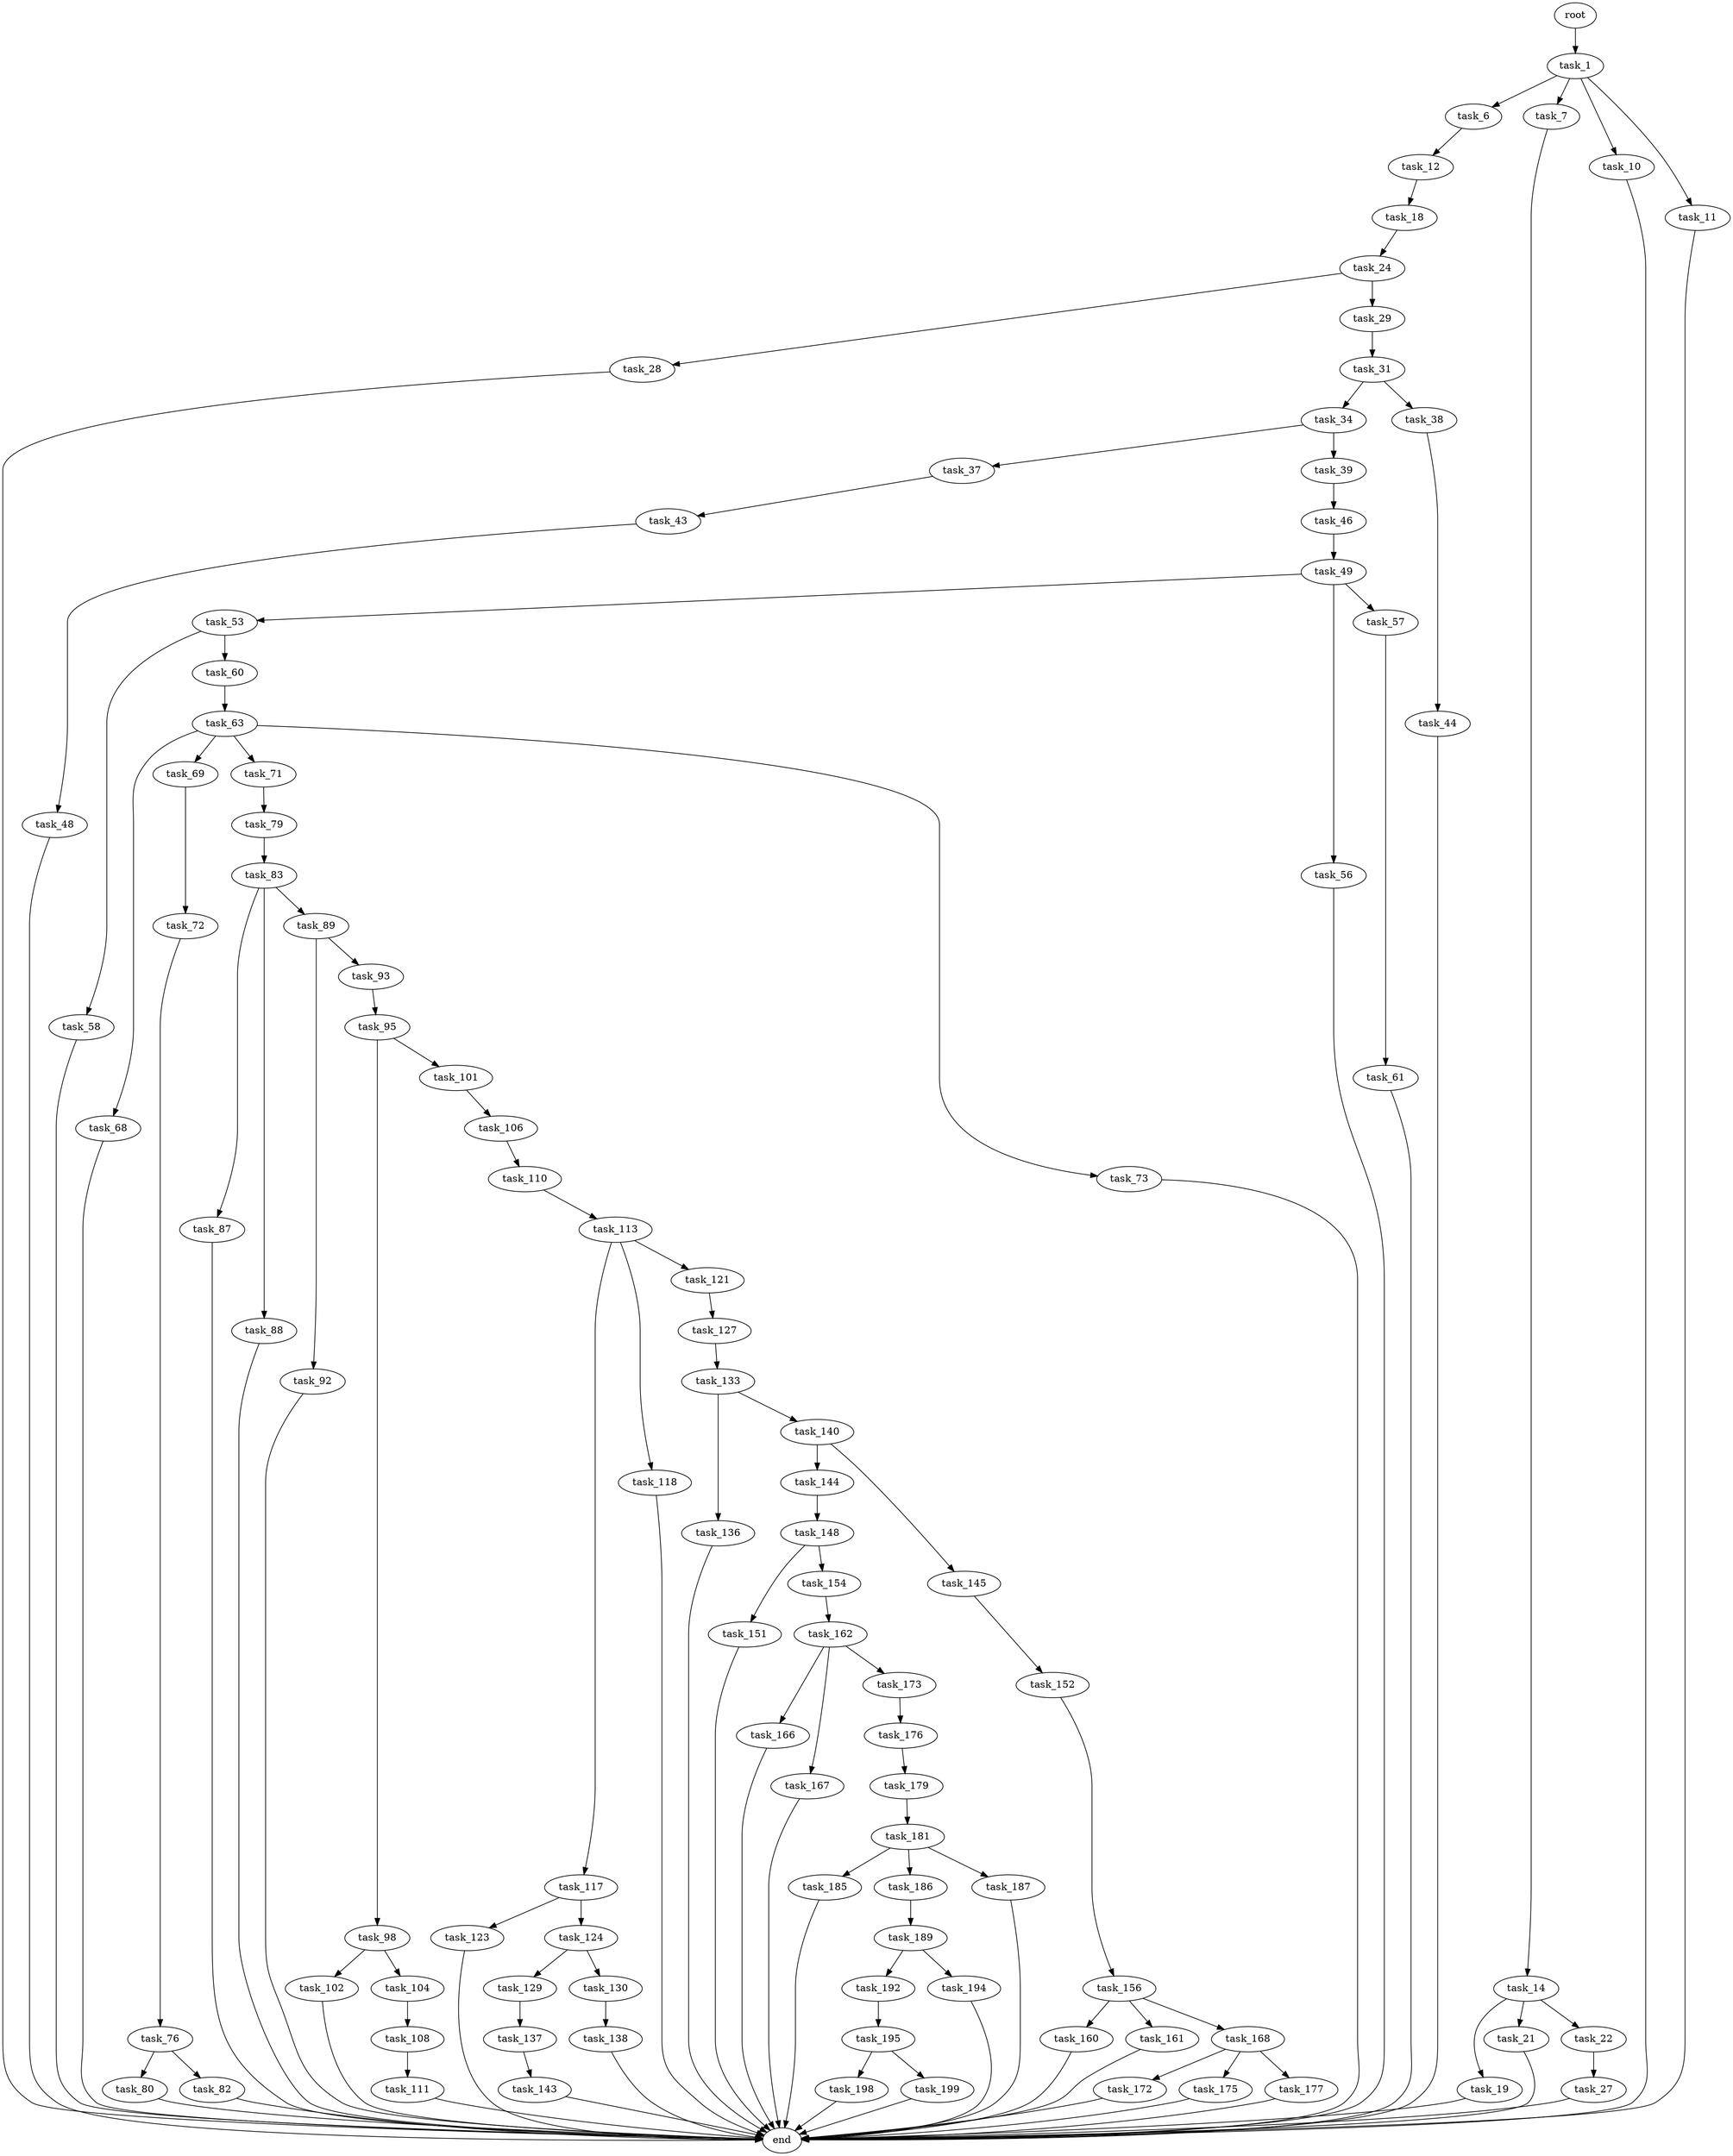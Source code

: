 digraph G {
  root [size="0.000000"];
  task_1 [size="5320418205.000000"];
  task_6 [size="782757789696.000000"];
  task_7 [size="21550621547.000000"];
  task_10 [size="3948079224.000000"];
  task_11 [size="81694024502.000000"];
  task_12 [size="549755813888.000000"];
  task_14 [size="1099570999895.000000"];
  task_18 [size="33095980605.000000"];
  task_19 [size="231928233984.000000"];
  task_21 [size="3031308805.000000"];
  task_22 [size="7934765808.000000"];
  task_24 [size="86023668645.000000"];
  task_27 [size="73798786300.000000"];
  task_28 [size="549755813888.000000"];
  task_29 [size="33207588088.000000"];
  task_31 [size="179499313817.000000"];
  task_34 [size="1389416473647.000000"];
  task_37 [size="986971463416.000000"];
  task_38 [size="425424844694.000000"];
  task_39 [size="14369241459.000000"];
  task_43 [size="218351449277.000000"];
  task_44 [size="782757789696.000000"];
  task_46 [size="528600460653.000000"];
  task_48 [size="68719476736.000000"];
  task_49 [size="273865776473.000000"];
  task_53 [size="17479795975.000000"];
  task_56 [size="1073741824000.000000"];
  task_57 [size="805782834573.000000"];
  task_58 [size="42598934963.000000"];
  task_60 [size="863378962519.000000"];
  task_61 [size="172739572813.000000"];
  task_63 [size="28991029248.000000"];
  task_68 [size="303108122676.000000"];
  task_69 [size="68719476736.000000"];
  task_71 [size="1301542277513.000000"];
  task_72 [size="236624731717.000000"];
  task_73 [size="1990882563.000000"];
  task_76 [size="38718416376.000000"];
  task_79 [size="151937262993.000000"];
  task_80 [size="28991029248.000000"];
  task_82 [size="388894395097.000000"];
  task_83 [size="5805667533.000000"];
  task_87 [size="30034066213.000000"];
  task_88 [size="9953156209.000000"];
  task_89 [size="368293445632.000000"];
  task_92 [size="17090894216.000000"];
  task_93 [size="549755813888.000000"];
  task_95 [size="14481450398.000000"];
  task_98 [size="883955219329.000000"];
  task_101 [size="782757789696.000000"];
  task_102 [size="549755813888.000000"];
  task_104 [size="17750553824.000000"];
  task_106 [size="392828718542.000000"];
  task_108 [size="4170134862.000000"];
  task_110 [size="1039188678518.000000"];
  task_111 [size="231928233984.000000"];
  task_113 [size="19371493707.000000"];
  task_117 [size="464150960429.000000"];
  task_118 [size="11735951227.000000"];
  task_121 [size="6921937808.000000"];
  task_123 [size="244687389670.000000"];
  task_124 [size="549755813888.000000"];
  task_127 [size="16464470903.000000"];
  task_129 [size="1073741824000.000000"];
  task_130 [size="65633220858.000000"];
  task_133 [size="54713975779.000000"];
  task_136 [size="417854427757.000000"];
  task_137 [size="5812281602.000000"];
  task_138 [size="133125457539.000000"];
  task_140 [size="231928233984.000000"];
  task_143 [size="1551776310.000000"];
  task_144 [size="4371584428.000000"];
  task_145 [size="3904022058.000000"];
  task_148 [size="86749941480.000000"];
  task_151 [size="729726344547.000000"];
  task_152 [size="368293445632.000000"];
  task_154 [size="51366182699.000000"];
  task_156 [size="1680850283.000000"];
  task_160 [size="581501173113.000000"];
  task_161 [size="5334274254.000000"];
  task_162 [size="134217728000.000000"];
  task_166 [size="368293445632.000000"];
  task_167 [size="40592531423.000000"];
  task_168 [size="297819091822.000000"];
  task_172 [size="23512636843.000000"];
  task_173 [size="28991029248.000000"];
  task_175 [size="4187274747.000000"];
  task_176 [size="231928233984.000000"];
  task_177 [size="549755813888.000000"];
  task_179 [size="2269613878.000000"];
  task_181 [size="20953495300.000000"];
  task_185 [size="28991029248.000000"];
  task_186 [size="41669460715.000000"];
  task_187 [size="58222631455.000000"];
  task_189 [size="4052173685.000000"];
  task_192 [size="8589934592.000000"];
  task_194 [size="68719476736.000000"];
  task_195 [size="68719476736.000000"];
  task_198 [size="28991029248.000000"];
  task_199 [size="45298839291.000000"];
  end [size="0.000000"];

  root -> task_1 [size="1.000000"];
  task_1 -> task_6 [size="536870912.000000"];
  task_1 -> task_7 [size="536870912.000000"];
  task_1 -> task_10 [size="536870912.000000"];
  task_1 -> task_11 [size="536870912.000000"];
  task_6 -> task_12 [size="679477248.000000"];
  task_7 -> task_14 [size="536870912.000000"];
  task_10 -> end [size="1.000000"];
  task_11 -> end [size="1.000000"];
  task_12 -> task_18 [size="536870912.000000"];
  task_14 -> task_19 [size="838860800.000000"];
  task_14 -> task_21 [size="838860800.000000"];
  task_14 -> task_22 [size="838860800.000000"];
  task_18 -> task_24 [size="134217728.000000"];
  task_19 -> end [size="1.000000"];
  task_21 -> end [size="1.000000"];
  task_22 -> task_27 [size="209715200.000000"];
  task_24 -> task_28 [size="75497472.000000"];
  task_24 -> task_29 [size="75497472.000000"];
  task_27 -> end [size="1.000000"];
  task_28 -> end [size="1.000000"];
  task_29 -> task_31 [size="536870912.000000"];
  task_31 -> task_34 [size="134217728.000000"];
  task_31 -> task_38 [size="134217728.000000"];
  task_34 -> task_37 [size="838860800.000000"];
  task_34 -> task_39 [size="838860800.000000"];
  task_37 -> task_43 [size="838860800.000000"];
  task_38 -> task_44 [size="536870912.000000"];
  task_39 -> task_46 [size="411041792.000000"];
  task_43 -> task_48 [size="209715200.000000"];
  task_44 -> end [size="1.000000"];
  task_46 -> task_49 [size="679477248.000000"];
  task_48 -> end [size="1.000000"];
  task_49 -> task_53 [size="536870912.000000"];
  task_49 -> task_56 [size="536870912.000000"];
  task_49 -> task_57 [size="536870912.000000"];
  task_53 -> task_58 [size="33554432.000000"];
  task_53 -> task_60 [size="33554432.000000"];
  task_56 -> end [size="1.000000"];
  task_57 -> task_61 [size="838860800.000000"];
  task_58 -> end [size="1.000000"];
  task_60 -> task_63 [size="838860800.000000"];
  task_61 -> end [size="1.000000"];
  task_63 -> task_68 [size="75497472.000000"];
  task_63 -> task_69 [size="75497472.000000"];
  task_63 -> task_71 [size="75497472.000000"];
  task_63 -> task_73 [size="75497472.000000"];
  task_68 -> end [size="1.000000"];
  task_69 -> task_72 [size="134217728.000000"];
  task_71 -> task_79 [size="838860800.000000"];
  task_72 -> task_76 [size="209715200.000000"];
  task_73 -> end [size="1.000000"];
  task_76 -> task_80 [size="75497472.000000"];
  task_76 -> task_82 [size="75497472.000000"];
  task_79 -> task_83 [size="134217728.000000"];
  task_80 -> end [size="1.000000"];
  task_82 -> end [size="1.000000"];
  task_83 -> task_87 [size="134217728.000000"];
  task_83 -> task_88 [size="134217728.000000"];
  task_83 -> task_89 [size="134217728.000000"];
  task_87 -> end [size="1.000000"];
  task_88 -> end [size="1.000000"];
  task_89 -> task_92 [size="411041792.000000"];
  task_89 -> task_93 [size="411041792.000000"];
  task_92 -> end [size="1.000000"];
  task_93 -> task_95 [size="536870912.000000"];
  task_95 -> task_98 [size="301989888.000000"];
  task_95 -> task_101 [size="301989888.000000"];
  task_98 -> task_102 [size="838860800.000000"];
  task_98 -> task_104 [size="838860800.000000"];
  task_101 -> task_106 [size="679477248.000000"];
  task_102 -> end [size="1.000000"];
  task_104 -> task_108 [size="301989888.000000"];
  task_106 -> task_110 [size="411041792.000000"];
  task_108 -> task_111 [size="209715200.000000"];
  task_110 -> task_113 [size="838860800.000000"];
  task_111 -> end [size="1.000000"];
  task_113 -> task_117 [size="838860800.000000"];
  task_113 -> task_118 [size="838860800.000000"];
  task_113 -> task_121 [size="838860800.000000"];
  task_117 -> task_123 [size="301989888.000000"];
  task_117 -> task_124 [size="301989888.000000"];
  task_118 -> end [size="1.000000"];
  task_121 -> task_127 [size="209715200.000000"];
  task_123 -> end [size="1.000000"];
  task_124 -> task_129 [size="536870912.000000"];
  task_124 -> task_130 [size="536870912.000000"];
  task_127 -> task_133 [size="33554432.000000"];
  task_129 -> task_137 [size="838860800.000000"];
  task_130 -> task_138 [size="134217728.000000"];
  task_133 -> task_136 [size="75497472.000000"];
  task_133 -> task_140 [size="75497472.000000"];
  task_136 -> end [size="1.000000"];
  task_137 -> task_143 [size="134217728.000000"];
  task_138 -> end [size="1.000000"];
  task_140 -> task_144 [size="301989888.000000"];
  task_140 -> task_145 [size="301989888.000000"];
  task_143 -> end [size="1.000000"];
  task_144 -> task_148 [size="134217728.000000"];
  task_145 -> task_152 [size="301989888.000000"];
  task_148 -> task_151 [size="75497472.000000"];
  task_148 -> task_154 [size="75497472.000000"];
  task_151 -> end [size="1.000000"];
  task_152 -> task_156 [size="411041792.000000"];
  task_154 -> task_162 [size="838860800.000000"];
  task_156 -> task_160 [size="33554432.000000"];
  task_156 -> task_161 [size="33554432.000000"];
  task_156 -> task_168 [size="33554432.000000"];
  task_160 -> end [size="1.000000"];
  task_161 -> end [size="1.000000"];
  task_162 -> task_166 [size="209715200.000000"];
  task_162 -> task_167 [size="209715200.000000"];
  task_162 -> task_173 [size="209715200.000000"];
  task_166 -> end [size="1.000000"];
  task_167 -> end [size="1.000000"];
  task_168 -> task_172 [size="838860800.000000"];
  task_168 -> task_175 [size="838860800.000000"];
  task_168 -> task_177 [size="838860800.000000"];
  task_172 -> end [size="1.000000"];
  task_173 -> task_176 [size="75497472.000000"];
  task_175 -> end [size="1.000000"];
  task_176 -> task_179 [size="301989888.000000"];
  task_177 -> end [size="1.000000"];
  task_179 -> task_181 [size="75497472.000000"];
  task_181 -> task_185 [size="679477248.000000"];
  task_181 -> task_186 [size="679477248.000000"];
  task_181 -> task_187 [size="679477248.000000"];
  task_185 -> end [size="1.000000"];
  task_186 -> task_189 [size="838860800.000000"];
  task_187 -> end [size="1.000000"];
  task_189 -> task_192 [size="75497472.000000"];
  task_189 -> task_194 [size="75497472.000000"];
  task_192 -> task_195 [size="33554432.000000"];
  task_194 -> end [size="1.000000"];
  task_195 -> task_198 [size="134217728.000000"];
  task_195 -> task_199 [size="134217728.000000"];
  task_198 -> end [size="1.000000"];
  task_199 -> end [size="1.000000"];
}
